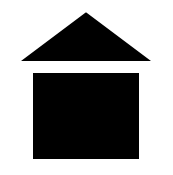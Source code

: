 <mxfile version="14.9.6" type="device"><diagram id="EhhW3xQttqIZV80_lBOK" name="Page-1"><mxGraphModel dx="585" dy="343" grid="1" gridSize="10" guides="1" tooltips="1" connect="1" arrows="1" fold="1" page="1" pageScale="1" pageWidth="850" pageHeight="1100" math="0" shadow="0"><root><mxCell id="0"/><mxCell id="1" parent="0"/><mxCell id="zyuOXm2H-6XMbKX_HKRG-1" value="" style="rounded=0;whiteSpace=wrap;html=1;fontFamily=Helvetica;fontSize=12;fontColor=#000000;align=center;strokeColor=#FFFFFF;strokeWidth=7;fillColor=#000000;" vertex="1" parent="1"><mxGeometry x="130" y="390" width="60" height="50" as="geometry"/></mxCell><mxCell id="zyuOXm2H-6XMbKX_HKRG-2" value="" style="triangle;whiteSpace=wrap;html=1;strokeColor=#FFFFFF;strokeWidth=5;fillColor=#000000;rotation=-90;" vertex="1" parent="1"><mxGeometry x="145" y="335" width="30" height="80" as="geometry"/></mxCell></root></mxGraphModel></diagram></mxfile>